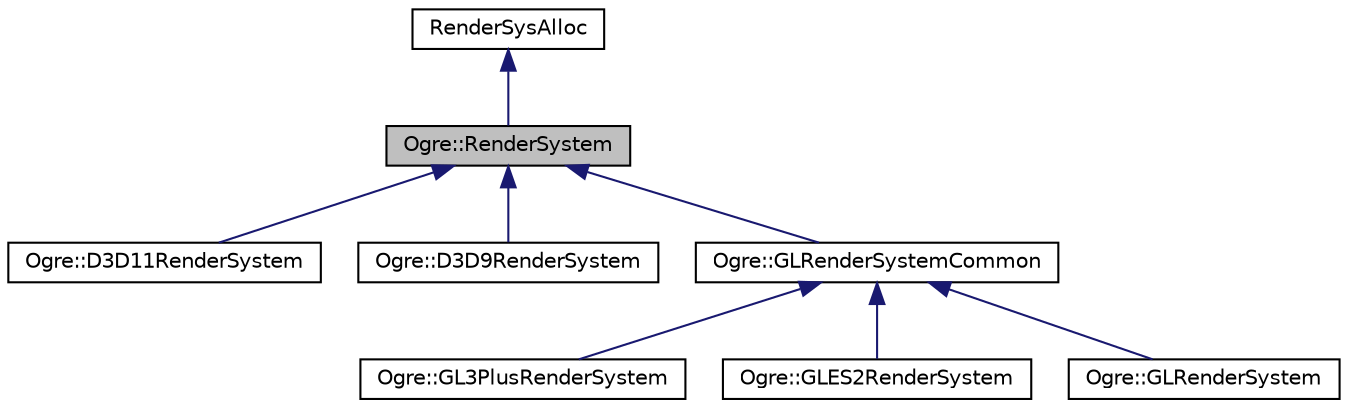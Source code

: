 digraph "Ogre::RenderSystem"
{
  bgcolor="transparent";
  edge [fontname="Helvetica",fontsize="10",labelfontname="Helvetica",labelfontsize="10"];
  node [fontname="Helvetica",fontsize="10",shape=record];
  Node0 [label="Ogre::RenderSystem",height=0.2,width=0.4,color="black", fillcolor="grey75", style="filled", fontcolor="black"];
  Node1 -> Node0 [dir="back",color="midnightblue",fontsize="10",style="solid",fontname="Helvetica"];
  Node1 [label="RenderSysAlloc",height=0.2,width=0.4,color="black",URL="$class_ogre_1_1_allocated_object.html"];
  Node0 -> Node2 [dir="back",color="midnightblue",fontsize="10",style="solid",fontname="Helvetica"];
  Node2 [label="Ogre::D3D11RenderSystem",height=0.2,width=0.4,color="black",URL="$class_ogre_1_1_d3_d11_render_system.html",tooltip="Implementation of DirectX11 as a rendering system. "];
  Node0 -> Node3 [dir="back",color="midnightblue",fontsize="10",style="solid",fontname="Helvetica"];
  Node3 [label="Ogre::D3D9RenderSystem",height=0.2,width=0.4,color="black",URL="$class_ogre_1_1_d3_d9_render_system.html",tooltip="Implementation of DirectX9 as a rendering system. "];
  Node0 -> Node4 [dir="back",color="midnightblue",fontsize="10",style="solid",fontname="Helvetica"];
  Node4 [label="Ogre::GLRenderSystemCommon",height=0.2,width=0.4,color="black",URL="$class_ogre_1_1_g_l_render_system_common.html"];
  Node4 -> Node5 [dir="back",color="midnightblue",fontsize="10",style="solid",fontname="Helvetica"];
  Node5 [label="Ogre::GL3PlusRenderSystem",height=0.2,width=0.4,color="black",URL="$class_ogre_1_1_g_l3_plus_render_system.html",tooltip="Implementation of GL 3 as a rendering system. "];
  Node4 -> Node6 [dir="back",color="midnightblue",fontsize="10",style="solid",fontname="Helvetica"];
  Node6 [label="Ogre::GLES2RenderSystem",height=0.2,width=0.4,color="black",URL="$class_ogre_1_1_g_l_e_s2_render_system.html",tooltip="Implementation of GL ES 2.x as a rendering system. "];
  Node4 -> Node7 [dir="back",color="midnightblue",fontsize="10",style="solid",fontname="Helvetica"];
  Node7 [label="Ogre::GLRenderSystem",height=0.2,width=0.4,color="black",URL="$class_ogre_1_1_g_l_render_system.html",tooltip="Implementation of GL as a rendering system. "];
}
